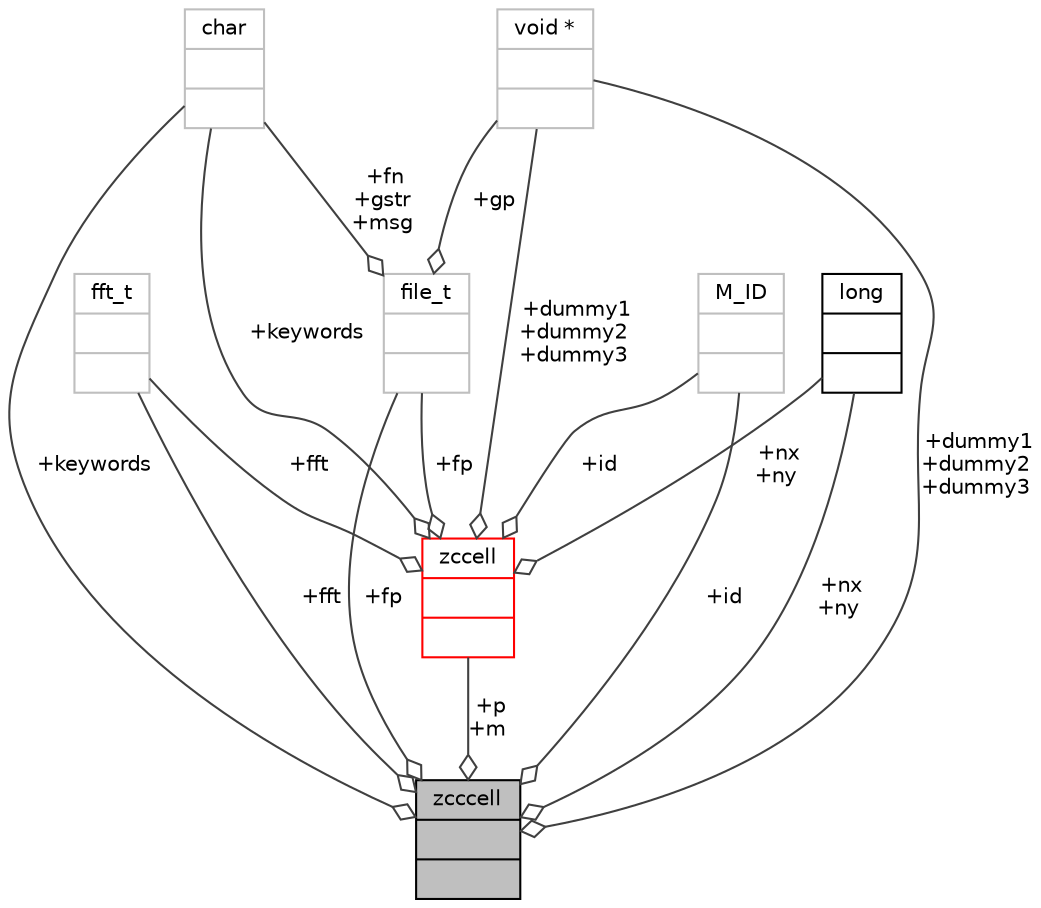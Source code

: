 digraph "zcccell"
{
 // INTERACTIVE_SVG=YES
  bgcolor="transparent";
  edge [fontname="Helvetica",fontsize="10",labelfontname="Helvetica",labelfontsize="10"];
  node [fontname="Helvetica",fontsize="10",shape=record];
  Node309 [label="{zcccell\n||}",height=0.2,width=0.4,color="black", fillcolor="grey75", style="filled", fontcolor="black"];
  Node310 -> Node309 [color="grey25",fontsize="10",style="solid",label=" +fp" ,arrowhead="odiamond",fontname="Helvetica"];
  Node310 [label="{file_t\n||}",height=0.2,width=0.4,color="grey75"];
  Node311 -> Node310 [color="grey25",fontsize="10",style="solid",label=" +fn\n+gstr\n+msg" ,arrowhead="odiamond",fontname="Helvetica"];
  Node311 [label="{char\n||}",height=0.2,width=0.4,color="grey75"];
  Node313 -> Node310 [color="grey25",fontsize="10",style="solid",label=" +gp" ,arrowhead="odiamond",fontname="Helvetica"];
  Node313 [label="{void *\n||}",height=0.2,width=0.4,color="grey75"];
  Node314 -> Node309 [color="grey25",fontsize="10",style="solid",label=" +fft" ,arrowhead="odiamond",fontname="Helvetica"];
  Node314 [label="{fft_t\n||}",height=0.2,width=0.4,color="grey75"];
  Node311 -> Node309 [color="grey25",fontsize="10",style="solid",label=" +keywords" ,arrowhead="odiamond",fontname="Helvetica"];
  Node317 -> Node309 [color="grey25",fontsize="10",style="solid",label=" +nx\n+ny" ,arrowhead="odiamond",fontname="Helvetica"];
  Node317 [label="{long\n||}",height=0.2,width=0.4,color="black",URL="$d7/d63/classlong.html"];
  Node318 -> Node309 [color="grey25",fontsize="10",style="solid",label=" +p\n+m" ,arrowhead="odiamond",fontname="Helvetica"];
  Node318 [label="{zccell\n||}",height=0.2,width=0.4,color="red",URL="$df/def/type_8h.html#d1/d27/structzccell"];
  Node310 -> Node318 [color="grey25",fontsize="10",style="solid",label=" +fp" ,arrowhead="odiamond",fontname="Helvetica"];
  Node314 -> Node318 [color="grey25",fontsize="10",style="solid",label=" +fft" ,arrowhead="odiamond",fontname="Helvetica"];
  Node311 -> Node318 [color="grey25",fontsize="10",style="solid",label=" +keywords" ,arrowhead="odiamond",fontname="Helvetica"];
  Node317 -> Node318 [color="grey25",fontsize="10",style="solid",label=" +nx\n+ny" ,arrowhead="odiamond",fontname="Helvetica"];
  Node325 -> Node318 [color="grey25",fontsize="10",style="solid",label=" +id" ,arrowhead="odiamond",fontname="Helvetica"];
  Node325 [label="{M_ID\n||}",height=0.2,width=0.4,color="grey75"];
  Node313 -> Node318 [color="grey25",fontsize="10",style="solid",label=" +dummy1\n+dummy2\n+dummy3" ,arrowhead="odiamond",fontname="Helvetica"];
  Node325 -> Node309 [color="grey25",fontsize="10",style="solid",label=" +id" ,arrowhead="odiamond",fontname="Helvetica"];
  Node313 -> Node309 [color="grey25",fontsize="10",style="solid",label=" +dummy1\n+dummy2\n+dummy3" ,arrowhead="odiamond",fontname="Helvetica"];
}

